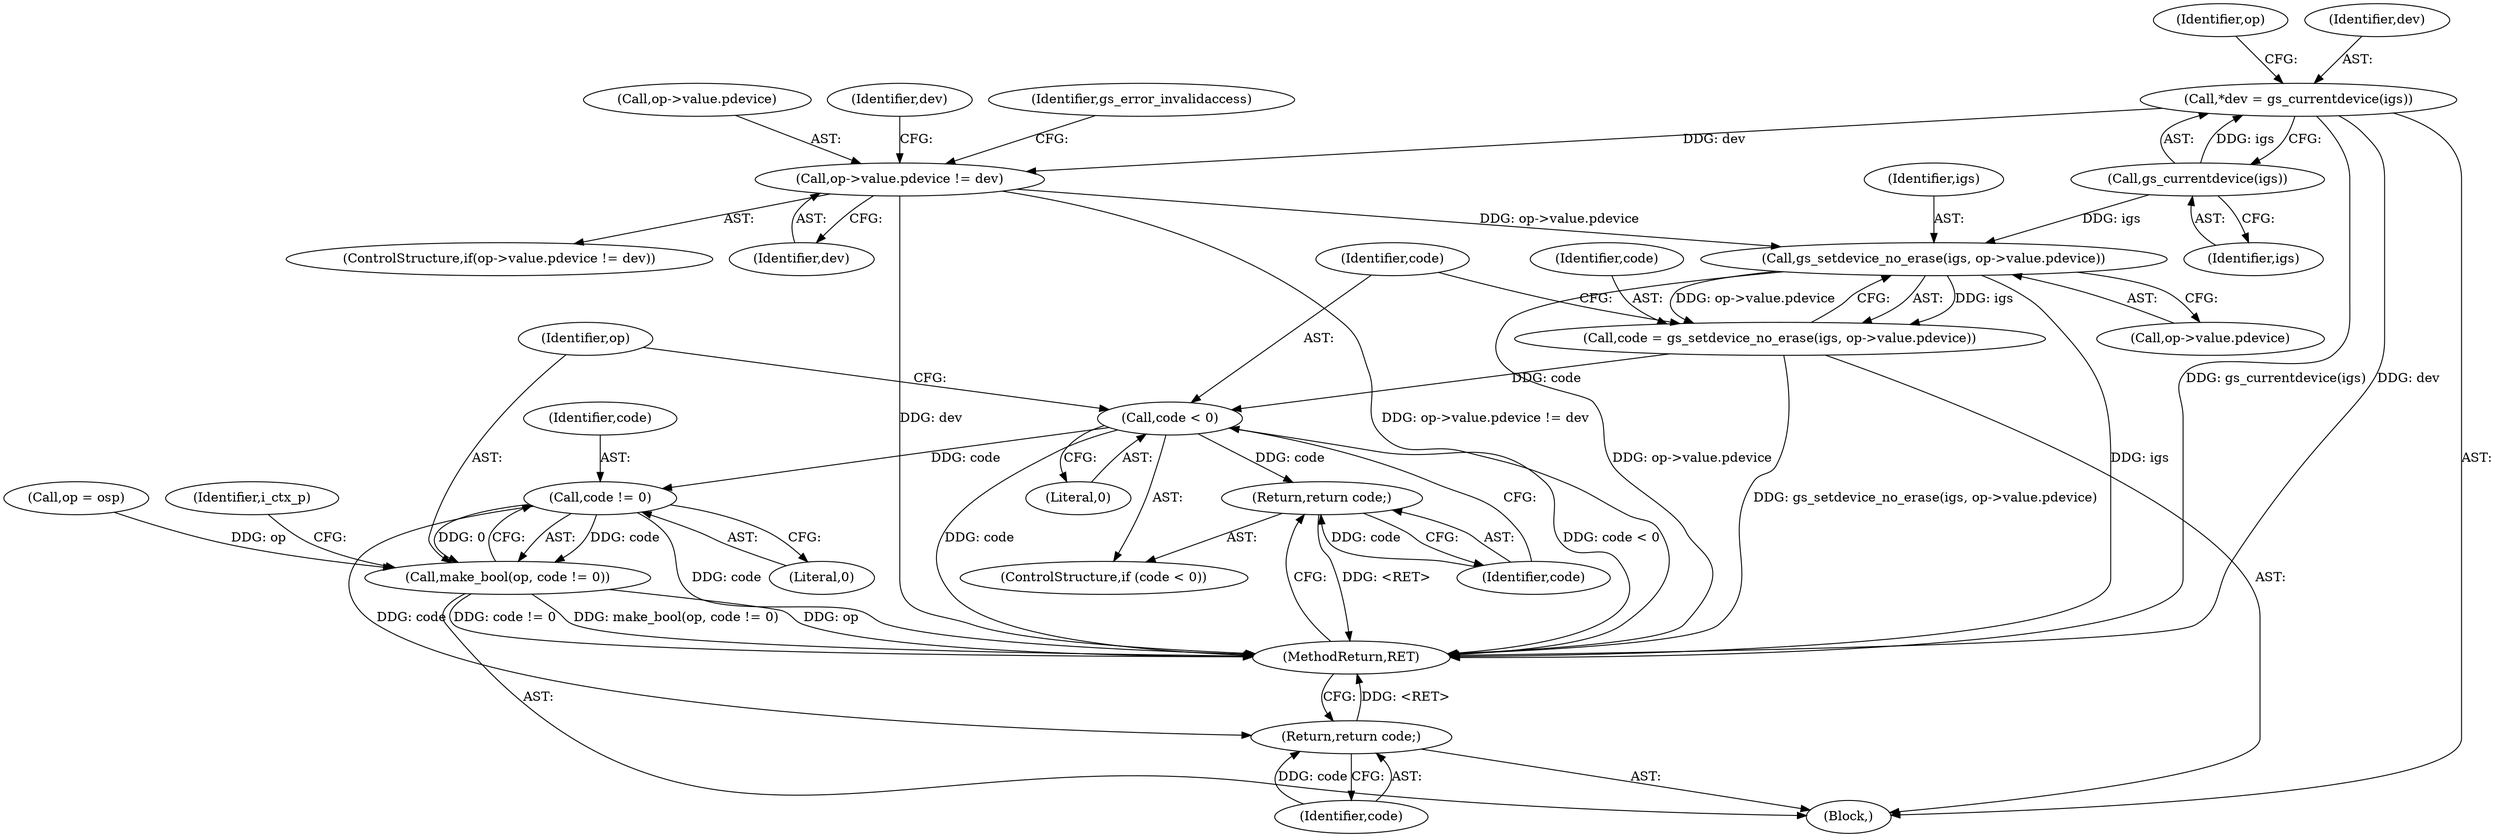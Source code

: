 digraph "1_ghostscript_661e8d8fb8248c38d67958beda32f3a5876d0c3f@del" {
"1000107" [label="(Call,*dev = gs_currentdevice(igs))"];
"1000109" [label="(Call,gs_currentdevice(igs))"];
"1000129" [label="(Call,op->value.pdevice != dev)"];
"1000145" [label="(Call,gs_setdevice_no_erase(igs, op->value.pdevice))"];
"1000143" [label="(Call,code = gs_setdevice_no_erase(igs, op->value.pdevice))"];
"1000153" [label="(Call,code < 0)"];
"1000156" [label="(Return,return code;)"];
"1000160" [label="(Call,code != 0)"];
"1000158" [label="(Call,make_bool(op, code != 0))"];
"1000167" [label="(Return,return code;)"];
"1000156" [label="(Return,return code;)"];
"1000107" [label="(Call,*dev = gs_currentdevice(igs))"];
"1000143" [label="(Call,code = gs_setdevice_no_erase(igs, op->value.pdevice))"];
"1000147" [label="(Call,op->value.pdevice)"];
"1000109" [label="(Call,gs_currentdevice(igs))"];
"1000135" [label="(Identifier,dev)"];
"1000160" [label="(Call,code != 0)"];
"1000112" [label="(Call,op = osp)"];
"1000146" [label="(Identifier,igs)"];
"1000144" [label="(Identifier,code)"];
"1000145" [label="(Call,gs_setdevice_no_erase(igs, op->value.pdevice))"];
"1000152" [label="(ControlStructure,if (code < 0))"];
"1000113" [label="(Identifier,op)"];
"1000157" [label="(Identifier,code)"];
"1000110" [label="(Identifier,igs)"];
"1000169" [label="(MethodReturn,RET)"];
"1000129" [label="(Call,op->value.pdevice != dev)"];
"1000159" [label="(Identifier,op)"];
"1000164" [label="(Identifier,i_ctx_p)"];
"1000140" [label="(Identifier,dev)"];
"1000161" [label="(Identifier,code)"];
"1000108" [label="(Identifier,dev)"];
"1000137" [label="(Identifier,gs_error_invalidaccess)"];
"1000130" [label="(Call,op->value.pdevice)"];
"1000128" [label="(ControlStructure,if(op->value.pdevice != dev))"];
"1000167" [label="(Return,return code;)"];
"1000105" [label="(Block,)"];
"1000154" [label="(Identifier,code)"];
"1000158" [label="(Call,make_bool(op, code != 0))"];
"1000162" [label="(Literal,0)"];
"1000168" [label="(Identifier,code)"];
"1000153" [label="(Call,code < 0)"];
"1000155" [label="(Literal,0)"];
"1000107" -> "1000105"  [label="AST: "];
"1000107" -> "1000109"  [label="CFG: "];
"1000108" -> "1000107"  [label="AST: "];
"1000109" -> "1000107"  [label="AST: "];
"1000113" -> "1000107"  [label="CFG: "];
"1000107" -> "1000169"  [label="DDG: dev"];
"1000107" -> "1000169"  [label="DDG: gs_currentdevice(igs)"];
"1000109" -> "1000107"  [label="DDG: igs"];
"1000107" -> "1000129"  [label="DDG: dev"];
"1000109" -> "1000110"  [label="CFG: "];
"1000110" -> "1000109"  [label="AST: "];
"1000109" -> "1000145"  [label="DDG: igs"];
"1000129" -> "1000128"  [label="AST: "];
"1000129" -> "1000135"  [label="CFG: "];
"1000130" -> "1000129"  [label="AST: "];
"1000135" -> "1000129"  [label="AST: "];
"1000137" -> "1000129"  [label="CFG: "];
"1000140" -> "1000129"  [label="CFG: "];
"1000129" -> "1000169"  [label="DDG: op->value.pdevice != dev"];
"1000129" -> "1000169"  [label="DDG: dev"];
"1000129" -> "1000145"  [label="DDG: op->value.pdevice"];
"1000145" -> "1000143"  [label="AST: "];
"1000145" -> "1000147"  [label="CFG: "];
"1000146" -> "1000145"  [label="AST: "];
"1000147" -> "1000145"  [label="AST: "];
"1000143" -> "1000145"  [label="CFG: "];
"1000145" -> "1000169"  [label="DDG: igs"];
"1000145" -> "1000169"  [label="DDG: op->value.pdevice"];
"1000145" -> "1000143"  [label="DDG: igs"];
"1000145" -> "1000143"  [label="DDG: op->value.pdevice"];
"1000143" -> "1000105"  [label="AST: "];
"1000144" -> "1000143"  [label="AST: "];
"1000154" -> "1000143"  [label="CFG: "];
"1000143" -> "1000169"  [label="DDG: gs_setdevice_no_erase(igs, op->value.pdevice)"];
"1000143" -> "1000153"  [label="DDG: code"];
"1000153" -> "1000152"  [label="AST: "];
"1000153" -> "1000155"  [label="CFG: "];
"1000154" -> "1000153"  [label="AST: "];
"1000155" -> "1000153"  [label="AST: "];
"1000157" -> "1000153"  [label="CFG: "];
"1000159" -> "1000153"  [label="CFG: "];
"1000153" -> "1000169"  [label="DDG: code < 0"];
"1000153" -> "1000169"  [label="DDG: code"];
"1000153" -> "1000156"  [label="DDG: code"];
"1000153" -> "1000160"  [label="DDG: code"];
"1000156" -> "1000152"  [label="AST: "];
"1000156" -> "1000157"  [label="CFG: "];
"1000157" -> "1000156"  [label="AST: "];
"1000169" -> "1000156"  [label="CFG: "];
"1000156" -> "1000169"  [label="DDG: <RET>"];
"1000157" -> "1000156"  [label="DDG: code"];
"1000160" -> "1000158"  [label="AST: "];
"1000160" -> "1000162"  [label="CFG: "];
"1000161" -> "1000160"  [label="AST: "];
"1000162" -> "1000160"  [label="AST: "];
"1000158" -> "1000160"  [label="CFG: "];
"1000160" -> "1000169"  [label="DDG: code"];
"1000160" -> "1000158"  [label="DDG: code"];
"1000160" -> "1000158"  [label="DDG: 0"];
"1000160" -> "1000167"  [label="DDG: code"];
"1000158" -> "1000105"  [label="AST: "];
"1000159" -> "1000158"  [label="AST: "];
"1000164" -> "1000158"  [label="CFG: "];
"1000158" -> "1000169"  [label="DDG: op"];
"1000158" -> "1000169"  [label="DDG: code != 0"];
"1000158" -> "1000169"  [label="DDG: make_bool(op, code != 0)"];
"1000112" -> "1000158"  [label="DDG: op"];
"1000167" -> "1000105"  [label="AST: "];
"1000167" -> "1000168"  [label="CFG: "];
"1000168" -> "1000167"  [label="AST: "];
"1000169" -> "1000167"  [label="CFG: "];
"1000167" -> "1000169"  [label="DDG: <RET>"];
"1000168" -> "1000167"  [label="DDG: code"];
}
